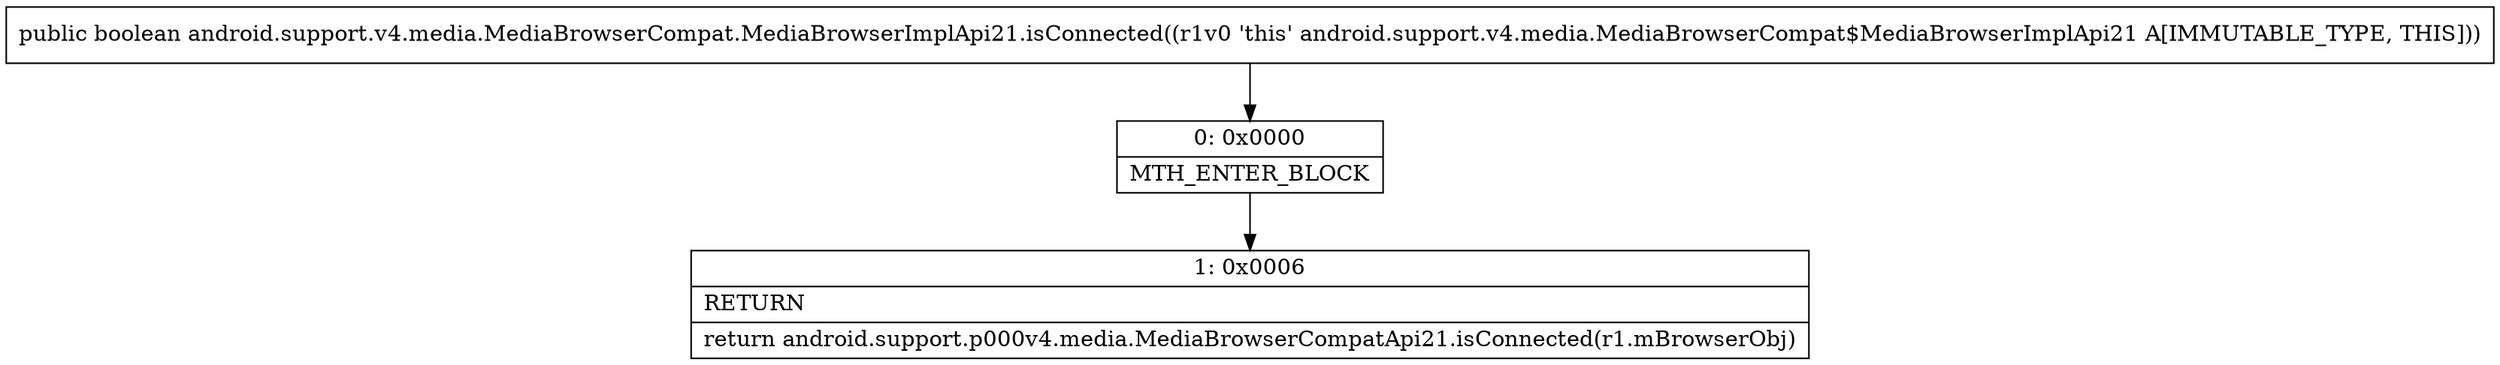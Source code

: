 digraph "CFG forandroid.support.v4.media.MediaBrowserCompat.MediaBrowserImplApi21.isConnected()Z" {
Node_0 [shape=record,label="{0\:\ 0x0000|MTH_ENTER_BLOCK\l}"];
Node_1 [shape=record,label="{1\:\ 0x0006|RETURN\l|return android.support.p000v4.media.MediaBrowserCompatApi21.isConnected(r1.mBrowserObj)\l}"];
MethodNode[shape=record,label="{public boolean android.support.v4.media.MediaBrowserCompat.MediaBrowserImplApi21.isConnected((r1v0 'this' android.support.v4.media.MediaBrowserCompat$MediaBrowserImplApi21 A[IMMUTABLE_TYPE, THIS])) }"];
MethodNode -> Node_0;
Node_0 -> Node_1;
}

